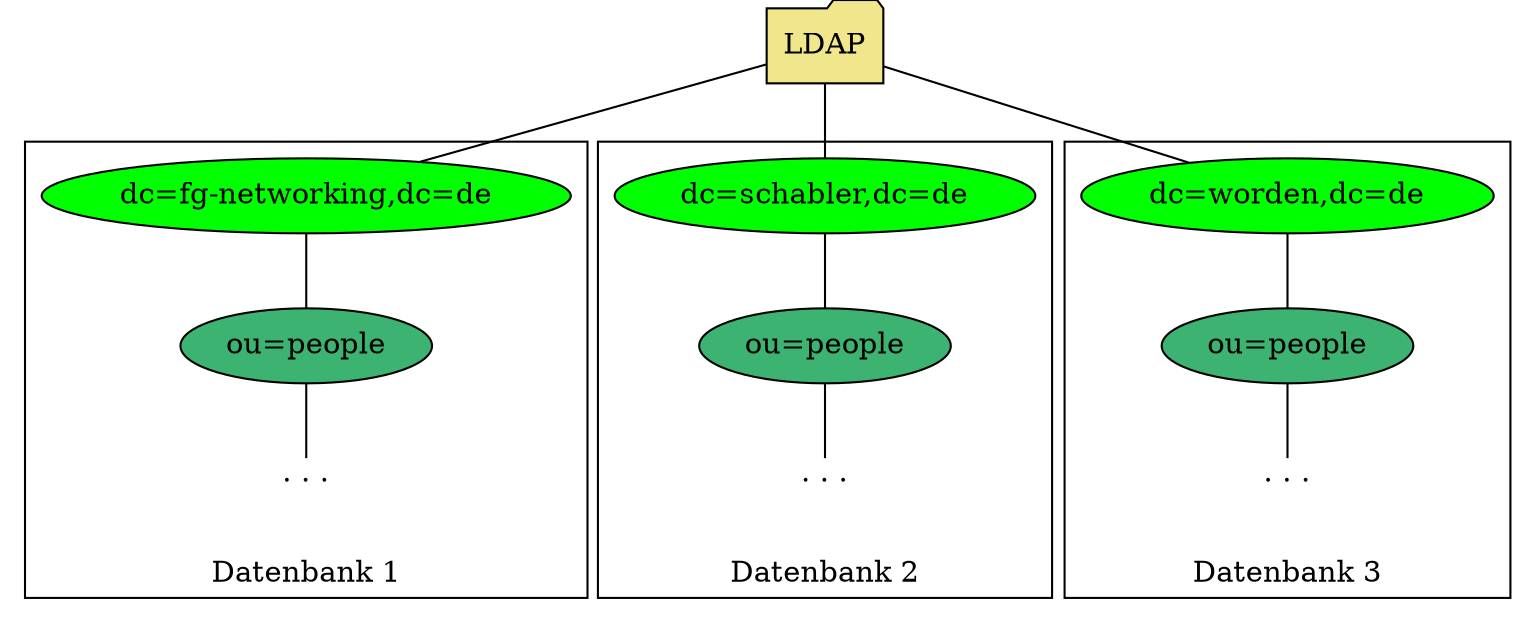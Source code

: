graph G {
  compbound=true;
  subgraph cluster_fgn{
  fgn [label="dc=fg-networking,dc=de", style="filled", fillcolor="green", width=2.75];
  people1 [label="ou=people", style="filled", fillcolor="mediumseagreen"];
  fgnpe [label=". . .", labelloc="t", shape="plaintext"];
  label="Datenbank 1";
  labelloc=b;
}
  subgraph cluster_schabler{
  schabler [label="dc=schabler,dc=de", style="filled", fillcolor="green", width=2.75];
  people2 [label="ou=people", style="filled", fillcolor="mediumseagreen"];
  schabpe [label=". . .", labelloc="t", shape="plaintext"];
  label="Datenbank 2";
  labelloc=b;
}
  subgraph cluster_worden{
  worden [label="dc=worden,dc=de", style="filled", fillcolor="green", width=2.75];
  people3 [label="ou=people", style="filled", fillcolor="mediumseagreen"];
  wordpe [label=". . .", labelloc="t", shape="plaintext"];
  label="Datenbank 3";
  labelloc=b;
}
  root [label="LDAP", shape=folder, style="filled", fillcolor="khaki"];
  root -- fgn;
  root -- schabler;
  root -- worden;
  fgn -- people1 -- fgnpe;
  schabler -- people2 -- schabpe;
  worden -- people3 -- wordpe;
  margin=0; //margins around graphic and subgraphs
  nodesep=0.3; //minimal distance between nodes and subgraphs
  }
